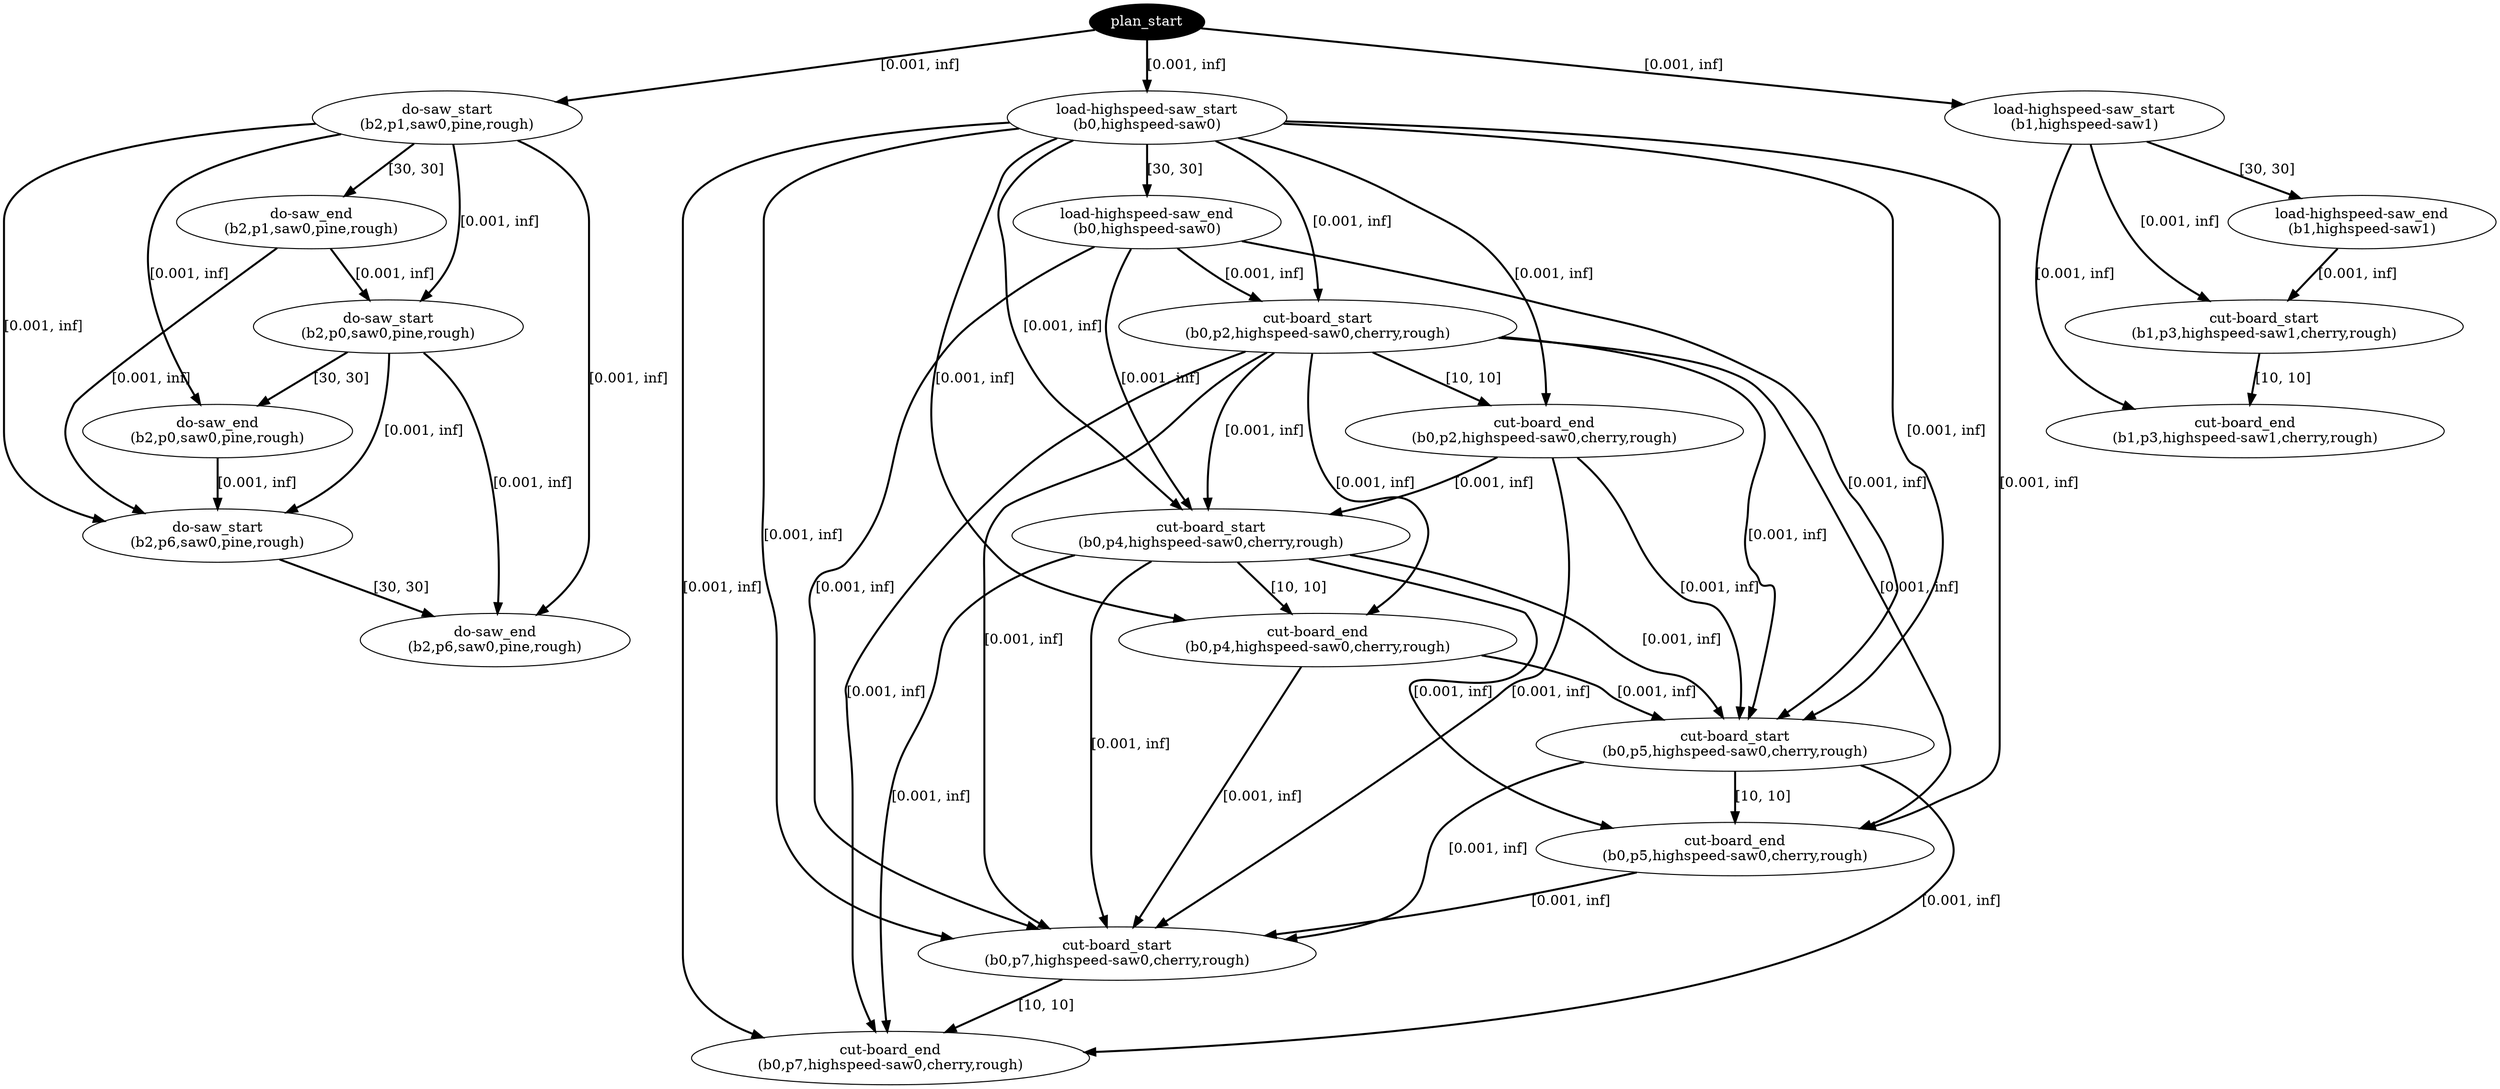 digraph plan {
0[ label="plan_start",style=filled,fillcolor=black,fontcolor=white];
1[ label="do-saw_start
(b2,p1,saw0,pine,rough)"];
2[ label="do-saw_end
(b2,p1,saw0,pine,rough)"];
3[ label="load-highspeed-saw_start
(b0,highspeed-saw0)"];
4[ label="load-highspeed-saw_end
(b0,highspeed-saw0)"];
5[ label="load-highspeed-saw_start
(b1,highspeed-saw1)"];
6[ label="load-highspeed-saw_end
(b1,highspeed-saw1)"];
7[ label="cut-board_start
(b0,p2,highspeed-saw0,cherry,rough)"];
8[ label="cut-board_end
(b0,p2,highspeed-saw0,cherry,rough)"];
9[ label="cut-board_start
(b1,p3,highspeed-saw1,cherry,rough)"];
10[ label="cut-board_end
(b1,p3,highspeed-saw1,cherry,rough)"];
11[ label="do-saw_start
(b2,p0,saw0,pine,rough)"];
12[ label="do-saw_end
(b2,p0,saw0,pine,rough)"];
13[ label="cut-board_start
(b0,p4,highspeed-saw0,cherry,rough)"];
14[ label="cut-board_end
(b0,p4,highspeed-saw0,cherry,rough)"];
15[ label="cut-board_start
(b0,p5,highspeed-saw0,cherry,rough)"];
16[ label="cut-board_end
(b0,p5,highspeed-saw0,cherry,rough)"];
17[ label="do-saw_start
(b2,p6,saw0,pine,rough)"];
18[ label="do-saw_end
(b2,p6,saw0,pine,rough)"];
19[ label="cut-board_start
(b0,p7,highspeed-saw0,cherry,rough)"];
20[ label="cut-board_end
(b0,p7,highspeed-saw0,cherry,rough)"];
"0" -> "1" [ label="[0.001, inf]" , penwidth=2, color="black"]
"0" -> "3" [ label="[0.001, inf]" , penwidth=2, color="black"]
"0" -> "5" [ label="[0.001, inf]" , penwidth=2, color="black"]
"1" -> "2" [ label="[30, 30]" , penwidth=2, color="black"]
"3" -> "4" [ label="[30, 30]" , penwidth=2, color="black"]
"5" -> "6" [ label="[30, 30]" , penwidth=2, color="black"]
"4" -> "7" [ label="[0.001, inf]" , penwidth=2, color="black"]
"3" -> "7" [ label="[0.001, inf]" , penwidth=2, color="black"]
"6" -> "9" [ label="[0.001, inf]" , penwidth=2, color="black"]
"5" -> "9" [ label="[0.001, inf]" , penwidth=2, color="black"]
"2" -> "11" [ label="[0.001, inf]" , penwidth=2, color="black"]
"1" -> "11" [ label="[0.001, inf]" , penwidth=2, color="black"]
"7" -> "8" [ label="[10, 10]" , penwidth=2, color="black"]
"3" -> "8" [ label="[0.001, inf]" , penwidth=2, color="black"]
"9" -> "10" [ label="[10, 10]" , penwidth=2, color="black"]
"5" -> "10" [ label="[0.001, inf]" , penwidth=2, color="black"]
"8" -> "13" [ label="[0.001, inf]" , penwidth=2, color="black"]
"4" -> "13" [ label="[0.001, inf]" , penwidth=2, color="black"]
"7" -> "13" [ label="[0.001, inf]" , penwidth=2, color="black"]
"3" -> "13" [ label="[0.001, inf]" , penwidth=2, color="black"]
"13" -> "14" [ label="[10, 10]" , penwidth=2, color="black"]
"7" -> "14" [ label="[0.001, inf]" , penwidth=2, color="black"]
"3" -> "14" [ label="[0.001, inf]" , penwidth=2, color="black"]
"14" -> "15" [ label="[0.001, inf]" , penwidth=2, color="black"]
"4" -> "15" [ label="[0.001, inf]" , penwidth=2, color="black"]
"13" -> "15" [ label="[0.001, inf]" , penwidth=2, color="black"]
"8" -> "15" [ label="[0.001, inf]" , penwidth=2, color="black"]
"7" -> "15" [ label="[0.001, inf]" , penwidth=2, color="black"]
"3" -> "15" [ label="[0.001, inf]" , penwidth=2, color="black"]
"11" -> "12" [ label="[30, 30]" , penwidth=2, color="black"]
"1" -> "12" [ label="[0.001, inf]" , penwidth=2, color="black"]
"12" -> "17" [ label="[0.001, inf]" , penwidth=2, color="black"]
"11" -> "17" [ label="[0.001, inf]" , penwidth=2, color="black"]
"2" -> "17" [ label="[0.001, inf]" , penwidth=2, color="black"]
"1" -> "17" [ label="[0.001, inf]" , penwidth=2, color="black"]
"15" -> "16" [ label="[10, 10]" , penwidth=2, color="black"]
"13" -> "16" [ label="[0.001, inf]" , penwidth=2, color="black"]
"7" -> "16" [ label="[0.001, inf]" , penwidth=2, color="black"]
"3" -> "16" [ label="[0.001, inf]" , penwidth=2, color="black"]
"16" -> "19" [ label="[0.001, inf]" , penwidth=2, color="black"]
"4" -> "19" [ label="[0.001, inf]" , penwidth=2, color="black"]
"15" -> "19" [ label="[0.001, inf]" , penwidth=2, color="black"]
"14" -> "19" [ label="[0.001, inf]" , penwidth=2, color="black"]
"13" -> "19" [ label="[0.001, inf]" , penwidth=2, color="black"]
"8" -> "19" [ label="[0.001, inf]" , penwidth=2, color="black"]
"7" -> "19" [ label="[0.001, inf]" , penwidth=2, color="black"]
"3" -> "19" [ label="[0.001, inf]" , penwidth=2, color="black"]
"19" -> "20" [ label="[10, 10]" , penwidth=2, color="black"]
"15" -> "20" [ label="[0.001, inf]" , penwidth=2, color="black"]
"13" -> "20" [ label="[0.001, inf]" , penwidth=2, color="black"]
"7" -> "20" [ label="[0.001, inf]" , penwidth=2, color="black"]
"3" -> "20" [ label="[0.001, inf]" , penwidth=2, color="black"]
"17" -> "18" [ label="[30, 30]" , penwidth=2, color="black"]
"11" -> "18" [ label="[0.001, inf]" , penwidth=2, color="black"]
"1" -> "18" [ label="[0.001, inf]" , penwidth=2, color="black"]
}
